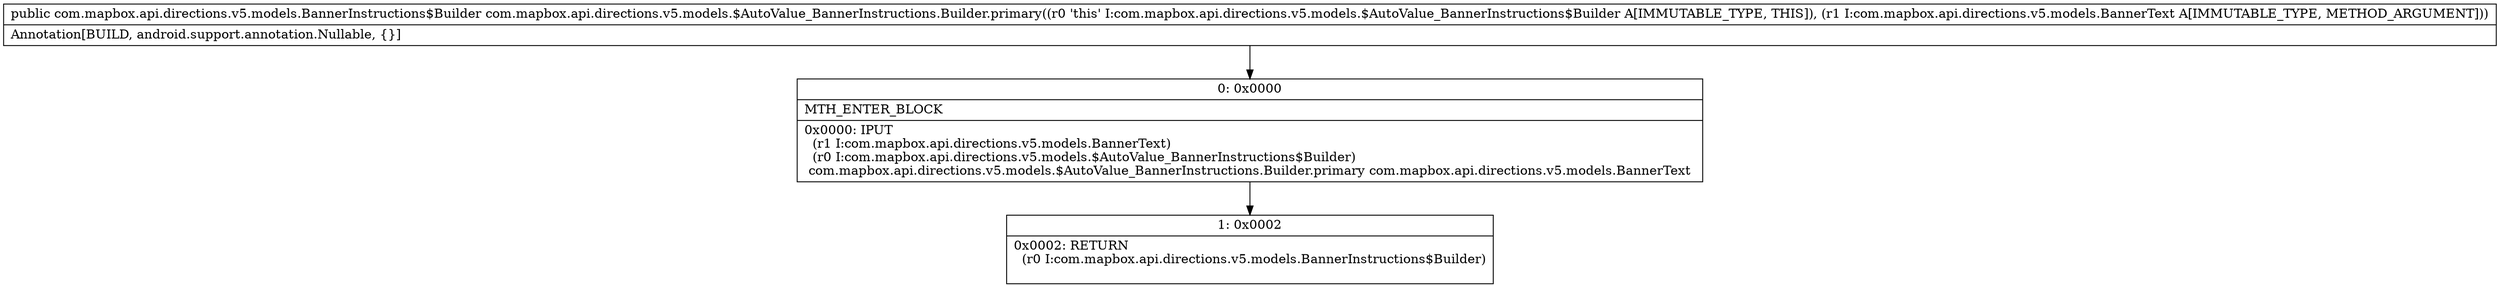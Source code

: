 digraph "CFG forcom.mapbox.api.directions.v5.models.$AutoValue_BannerInstructions.Builder.primary(Lcom\/mapbox\/api\/directions\/v5\/models\/BannerText;)Lcom\/mapbox\/api\/directions\/v5\/models\/BannerInstructions$Builder;" {
Node_0 [shape=record,label="{0\:\ 0x0000|MTH_ENTER_BLOCK\l|0x0000: IPUT  \l  (r1 I:com.mapbox.api.directions.v5.models.BannerText)\l  (r0 I:com.mapbox.api.directions.v5.models.$AutoValue_BannerInstructions$Builder)\l com.mapbox.api.directions.v5.models.$AutoValue_BannerInstructions.Builder.primary com.mapbox.api.directions.v5.models.BannerText \l}"];
Node_1 [shape=record,label="{1\:\ 0x0002|0x0002: RETURN  \l  (r0 I:com.mapbox.api.directions.v5.models.BannerInstructions$Builder)\l \l}"];
MethodNode[shape=record,label="{public com.mapbox.api.directions.v5.models.BannerInstructions$Builder com.mapbox.api.directions.v5.models.$AutoValue_BannerInstructions.Builder.primary((r0 'this' I:com.mapbox.api.directions.v5.models.$AutoValue_BannerInstructions$Builder A[IMMUTABLE_TYPE, THIS]), (r1 I:com.mapbox.api.directions.v5.models.BannerText A[IMMUTABLE_TYPE, METHOD_ARGUMENT]))  | Annotation[BUILD, android.support.annotation.Nullable, \{\}]\l}"];
MethodNode -> Node_0;
Node_0 -> Node_1;
}


